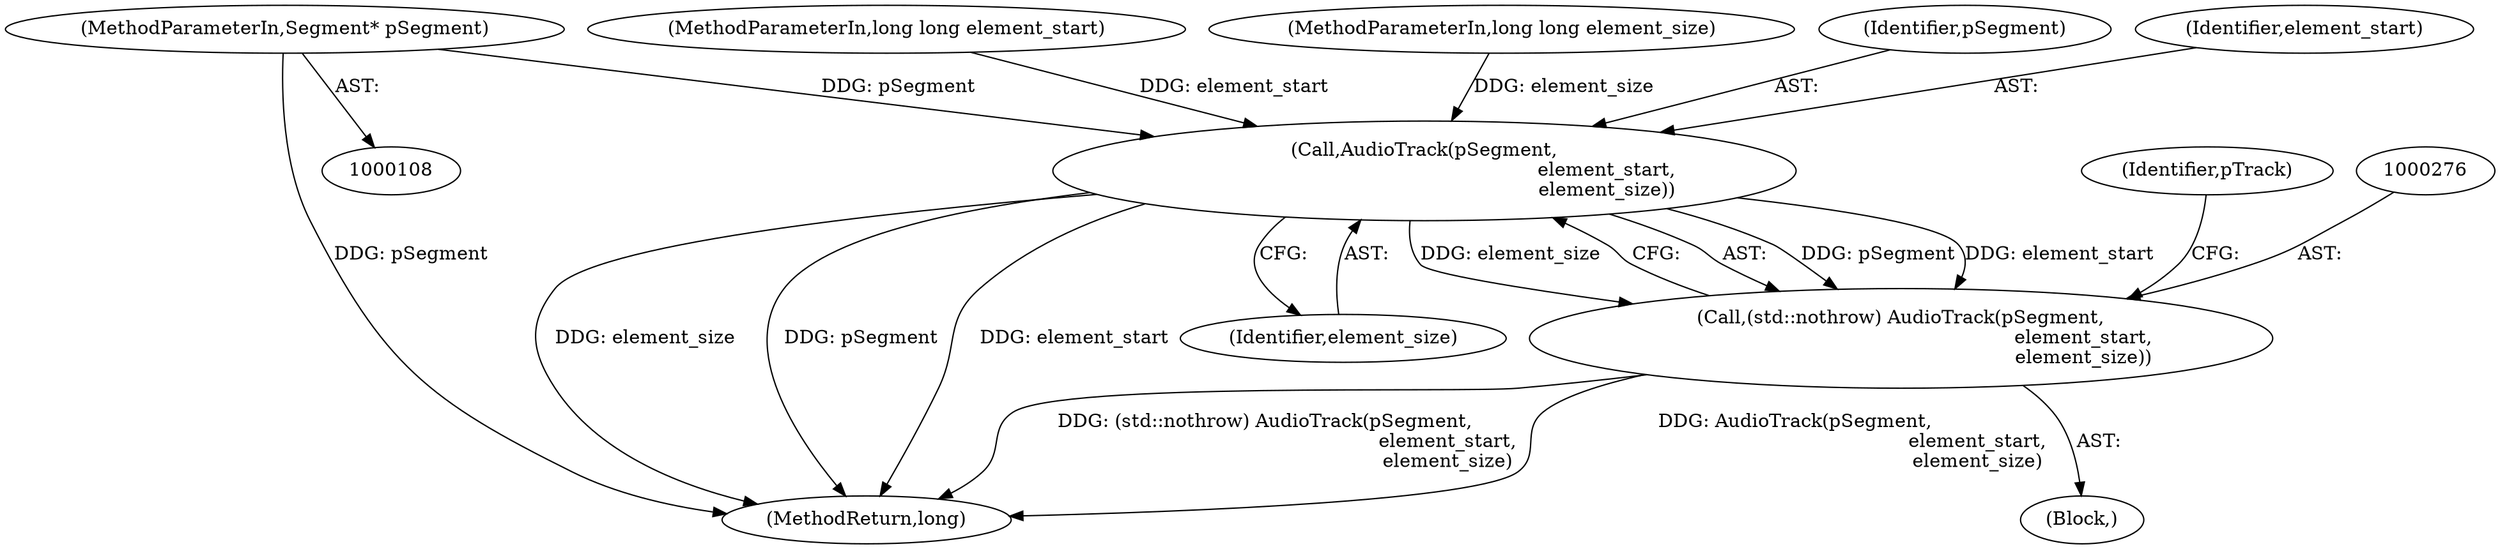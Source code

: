 digraph "1_Android_04839626ed859623901ebd3a5fd483982186b59d_169@pointer" {
"1000109" [label="(MethodParameterIn,Segment* pSegment)"];
"1000277" [label="(Call,AudioTrack(pSegment,\n                                                             element_start,\n                                                             element_size))"];
"1000275" [label="(Call,(std::nothrow) AudioTrack(pSegment,\n                                                             element_start,\n                                                             element_size))"];
"1000322" [label="(MethodReturn,long)"];
"1000111" [label="(MethodParameterIn,long long element_start)"];
"1000112" [label="(MethodParameterIn,long long element_size)"];
"1000275" [label="(Call,(std::nothrow) AudioTrack(pSegment,\n                                                             element_start,\n                                                             element_size))"];
"1000278" [label="(Identifier,pSegment)"];
"1000280" [label="(Identifier,element_size)"];
"1000277" [label="(Call,AudioTrack(pSegment,\n                                                             element_start,\n                                                             element_size))"];
"1000279" [label="(Identifier,element_start)"];
"1000114" [label="(Block,)"];
"1000283" [label="(Identifier,pTrack)"];
"1000109" [label="(MethodParameterIn,Segment* pSegment)"];
"1000109" -> "1000108"  [label="AST: "];
"1000109" -> "1000322"  [label="DDG: pSegment"];
"1000109" -> "1000277"  [label="DDG: pSegment"];
"1000277" -> "1000275"  [label="AST: "];
"1000277" -> "1000280"  [label="CFG: "];
"1000278" -> "1000277"  [label="AST: "];
"1000279" -> "1000277"  [label="AST: "];
"1000280" -> "1000277"  [label="AST: "];
"1000275" -> "1000277"  [label="CFG: "];
"1000277" -> "1000322"  [label="DDG: element_size"];
"1000277" -> "1000322"  [label="DDG: pSegment"];
"1000277" -> "1000322"  [label="DDG: element_start"];
"1000277" -> "1000275"  [label="DDG: pSegment"];
"1000277" -> "1000275"  [label="DDG: element_start"];
"1000277" -> "1000275"  [label="DDG: element_size"];
"1000111" -> "1000277"  [label="DDG: element_start"];
"1000112" -> "1000277"  [label="DDG: element_size"];
"1000275" -> "1000114"  [label="AST: "];
"1000276" -> "1000275"  [label="AST: "];
"1000283" -> "1000275"  [label="CFG: "];
"1000275" -> "1000322"  [label="DDG: (std::nothrow) AudioTrack(pSegment,\n                                                             element_start,\n                                                             element_size)"];
"1000275" -> "1000322"  [label="DDG: AudioTrack(pSegment,\n                                                             element_start,\n                                                             element_size)"];
}
